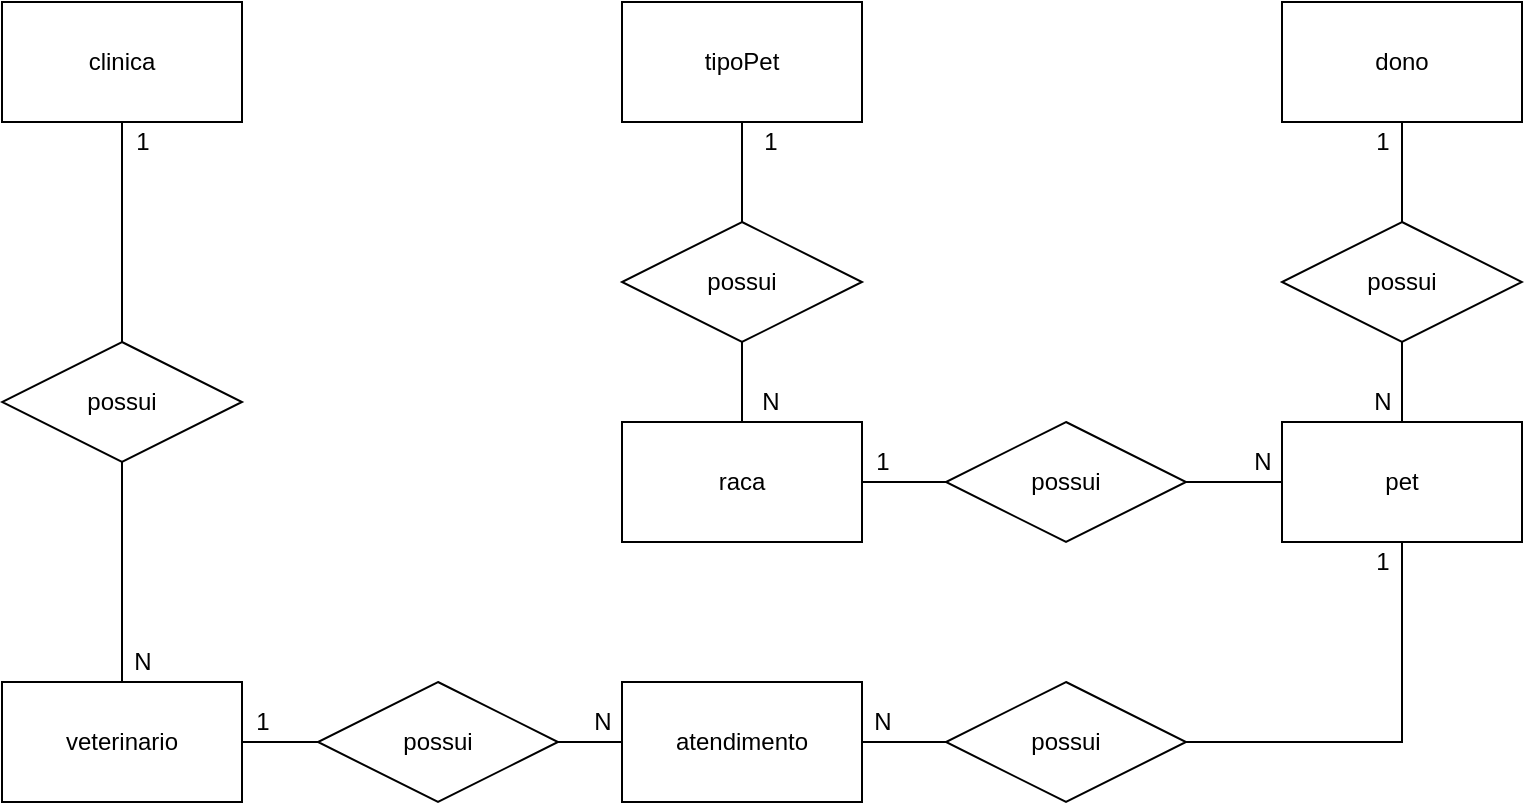 <mxfile version="14.8.6" type="device" pages="2"><diagram id="ExQeumhgXElnZSr_Vck8" name="conceitual"><mxGraphModel dx="865" dy="470" grid="1" gridSize="10" guides="1" tooltips="1" connect="1" arrows="1" fold="1" page="1" pageScale="1" pageWidth="827" pageHeight="1169" math="0" shadow="0"><root><mxCell id="0"/><mxCell id="1" parent="0"/><mxCell id="YhJTwT-6QjLql1yFoc52-19" style="edgeStyle=orthogonalEdgeStyle;rounded=0;orthogonalLoop=1;jettySize=auto;html=1;endArrow=none;endFill=0;" edge="1" parent="1" source="YhJTwT-6QjLql1yFoc52-1" target="YhJTwT-6QjLql1yFoc52-16"><mxGeometry relative="1" as="geometry"/></mxCell><mxCell id="YhJTwT-6QjLql1yFoc52-1" value="&lt;div&gt;clinica&lt;/div&gt;" style="rounded=0;whiteSpace=wrap;html=1;" vertex="1" parent="1"><mxGeometry x="40" y="40" width="120" height="60" as="geometry"/></mxCell><mxCell id="YhJTwT-6QjLql1yFoc52-12" value="veterinario" style="rounded=0;whiteSpace=wrap;html=1;" vertex="1" parent="1"><mxGeometry x="40" y="380" width="120" height="60" as="geometry"/></mxCell><mxCell id="YhJTwT-6QjLql1yFoc52-25" style="edgeStyle=orthogonalEdgeStyle;rounded=0;orthogonalLoop=1;jettySize=auto;html=1;endArrow=none;endFill=0;" edge="1" parent="1" source="YhJTwT-6QjLql1yFoc52-13" target="YhJTwT-6QjLql1yFoc52-24"><mxGeometry relative="1" as="geometry"/></mxCell><mxCell id="YhJTwT-6QjLql1yFoc52-13" value="atendimento" style="rounded=0;whiteSpace=wrap;html=1;" vertex="1" parent="1"><mxGeometry x="350" y="380" width="120" height="60" as="geometry"/></mxCell><mxCell id="YhJTwT-6QjLql1yFoc52-14" value="pet" style="rounded=0;whiteSpace=wrap;html=1;" vertex="1" parent="1"><mxGeometry x="680" y="250" width="120" height="60" as="geometry"/></mxCell><mxCell id="YhJTwT-6QjLql1yFoc52-28" style="edgeStyle=orthogonalEdgeStyle;rounded=0;orthogonalLoop=1;jettySize=auto;html=1;endArrow=none;endFill=0;" edge="1" parent="1" source="YhJTwT-6QjLql1yFoc52-15" target="YhJTwT-6QjLql1yFoc52-27"><mxGeometry relative="1" as="geometry"/></mxCell><mxCell id="YhJTwT-6QjLql1yFoc52-15" value="dono" style="rounded=0;whiteSpace=wrap;html=1;" vertex="1" parent="1"><mxGeometry x="680" y="40" width="120" height="60" as="geometry"/></mxCell><mxCell id="YhJTwT-6QjLql1yFoc52-20" style="edgeStyle=orthogonalEdgeStyle;rounded=0;orthogonalLoop=1;jettySize=auto;html=1;endArrow=none;endFill=0;" edge="1" parent="1" source="YhJTwT-6QjLql1yFoc52-16" target="YhJTwT-6QjLql1yFoc52-12"><mxGeometry relative="1" as="geometry"/></mxCell><mxCell id="YhJTwT-6QjLql1yFoc52-16" value="possui" style="shape=rhombus;perimeter=rhombusPerimeter;whiteSpace=wrap;html=1;align=center;" vertex="1" parent="1"><mxGeometry x="40" y="210" width="120" height="60" as="geometry"/></mxCell><mxCell id="YhJTwT-6QjLql1yFoc52-23" style="edgeStyle=orthogonalEdgeStyle;rounded=0;orthogonalLoop=1;jettySize=auto;html=1;endArrow=none;endFill=0;" edge="1" parent="1" source="YhJTwT-6QjLql1yFoc52-21" target="YhJTwT-6QjLql1yFoc52-13"><mxGeometry relative="1" as="geometry"/></mxCell><mxCell id="YhJTwT-6QjLql1yFoc52-42" style="edgeStyle=orthogonalEdgeStyle;rounded=0;orthogonalLoop=1;jettySize=auto;html=1;endArrow=none;endFill=0;" edge="1" parent="1" source="YhJTwT-6QjLql1yFoc52-21" target="YhJTwT-6QjLql1yFoc52-12"><mxGeometry relative="1" as="geometry"/></mxCell><mxCell id="YhJTwT-6QjLql1yFoc52-21" value="possui" style="shape=rhombus;perimeter=rhombusPerimeter;whiteSpace=wrap;html=1;align=center;" vertex="1" parent="1"><mxGeometry x="198" y="380" width="120" height="60" as="geometry"/></mxCell><mxCell id="YhJTwT-6QjLql1yFoc52-43" style="edgeStyle=orthogonalEdgeStyle;rounded=0;orthogonalLoop=1;jettySize=auto;html=1;endArrow=none;endFill=0;" edge="1" parent="1" source="YhJTwT-6QjLql1yFoc52-24" target="YhJTwT-6QjLql1yFoc52-14"><mxGeometry relative="1" as="geometry"/></mxCell><mxCell id="YhJTwT-6QjLql1yFoc52-24" value="possui" style="shape=rhombus;perimeter=rhombusPerimeter;whiteSpace=wrap;html=1;align=center;" vertex="1" parent="1"><mxGeometry x="512" y="380" width="120" height="60" as="geometry"/></mxCell><mxCell id="YhJTwT-6QjLql1yFoc52-39" style="edgeStyle=orthogonalEdgeStyle;rounded=0;orthogonalLoop=1;jettySize=auto;html=1;endArrow=none;endFill=0;" edge="1" parent="1" source="YhJTwT-6QjLql1yFoc52-27" target="YhJTwT-6QjLql1yFoc52-14"><mxGeometry relative="1" as="geometry"/></mxCell><mxCell id="YhJTwT-6QjLql1yFoc52-27" value="possui" style="shape=rhombus;perimeter=rhombusPerimeter;whiteSpace=wrap;html=1;align=center;" vertex="1" parent="1"><mxGeometry x="680" y="150" width="120" height="60" as="geometry"/></mxCell><mxCell id="YhJTwT-6QjLql1yFoc52-32" style="edgeStyle=orthogonalEdgeStyle;rounded=0;orthogonalLoop=1;jettySize=auto;html=1;endArrow=none;endFill=0;" edge="1" parent="1" source="YhJTwT-6QjLql1yFoc52-30" target="YhJTwT-6QjLql1yFoc52-31"><mxGeometry relative="1" as="geometry"/></mxCell><mxCell id="YhJTwT-6QjLql1yFoc52-30" value="raca" style="rounded=0;whiteSpace=wrap;html=1;" vertex="1" parent="1"><mxGeometry x="350" y="250" width="120" height="60" as="geometry"/></mxCell><mxCell id="YhJTwT-6QjLql1yFoc52-44" style="edgeStyle=orthogonalEdgeStyle;rounded=0;orthogonalLoop=1;jettySize=auto;html=1;endArrow=none;endFill=0;" edge="1" parent="1" source="YhJTwT-6QjLql1yFoc52-31" target="YhJTwT-6QjLql1yFoc52-14"><mxGeometry relative="1" as="geometry"/></mxCell><mxCell id="YhJTwT-6QjLql1yFoc52-31" value="possui" style="shape=rhombus;perimeter=rhombusPerimeter;whiteSpace=wrap;html=1;align=center;" vertex="1" parent="1"><mxGeometry x="512" y="250" width="120" height="60" as="geometry"/></mxCell><mxCell id="YhJTwT-6QjLql1yFoc52-36" style="edgeStyle=orthogonalEdgeStyle;rounded=0;orthogonalLoop=1;jettySize=auto;html=1;endArrow=none;endFill=0;" edge="1" parent="1" source="YhJTwT-6QjLql1yFoc52-34" target="YhJTwT-6QjLql1yFoc52-35"><mxGeometry relative="1" as="geometry"/></mxCell><mxCell id="YhJTwT-6QjLql1yFoc52-34" value="tipoPet" style="rounded=0;whiteSpace=wrap;html=1;" vertex="1" parent="1"><mxGeometry x="350" y="40" width="120" height="60" as="geometry"/></mxCell><mxCell id="YhJTwT-6QjLql1yFoc52-38" style="edgeStyle=orthogonalEdgeStyle;rounded=0;orthogonalLoop=1;jettySize=auto;html=1;endArrow=none;endFill=0;" edge="1" parent="1" source="YhJTwT-6QjLql1yFoc52-35" target="YhJTwT-6QjLql1yFoc52-30"><mxGeometry relative="1" as="geometry"/></mxCell><mxCell id="YhJTwT-6QjLql1yFoc52-35" value="possui" style="shape=rhombus;perimeter=rhombusPerimeter;whiteSpace=wrap;html=1;align=center;" vertex="1" parent="1"><mxGeometry x="350" y="150" width="120" height="60" as="geometry"/></mxCell><mxCell id="YhJTwT-6QjLql1yFoc52-40" value="1" style="text;html=1;align=center;verticalAlign=middle;resizable=0;points=[];autosize=1;strokeColor=none;" vertex="1" parent="1"><mxGeometry x="100" y="100" width="20" height="20" as="geometry"/></mxCell><mxCell id="YhJTwT-6QjLql1yFoc52-41" value="N" style="text;html=1;align=center;verticalAlign=middle;resizable=0;points=[];autosize=1;strokeColor=none;" vertex="1" parent="1"><mxGeometry x="100" y="360" width="20" height="20" as="geometry"/></mxCell><mxCell id="YhJTwT-6QjLql1yFoc52-45" value="1" style="text;html=1;align=center;verticalAlign=middle;resizable=0;points=[];autosize=1;strokeColor=none;" vertex="1" parent="1"><mxGeometry x="160" y="390" width="20" height="20" as="geometry"/></mxCell><mxCell id="YhJTwT-6QjLql1yFoc52-46" value="N" style="text;html=1;align=center;verticalAlign=middle;resizable=0;points=[];autosize=1;strokeColor=none;" vertex="1" parent="1"><mxGeometry x="330" y="390" width="20" height="20" as="geometry"/></mxCell><mxCell id="YhJTwT-6QjLql1yFoc52-47" value="N" style="text;html=1;align=center;verticalAlign=middle;resizable=0;points=[];autosize=1;strokeColor=none;" vertex="1" parent="1"><mxGeometry x="470" y="390" width="20" height="20" as="geometry"/></mxCell><mxCell id="YhJTwT-6QjLql1yFoc52-48" value="1" style="text;html=1;align=center;verticalAlign=middle;resizable=0;points=[];autosize=1;strokeColor=none;" vertex="1" parent="1"><mxGeometry x="720" y="310" width="20" height="20" as="geometry"/></mxCell><mxCell id="YhJTwT-6QjLql1yFoc52-49" value="1" style="text;html=1;align=center;verticalAlign=middle;resizable=0;points=[];autosize=1;strokeColor=none;" vertex="1" parent="1"><mxGeometry x="720" y="100" width="20" height="20" as="geometry"/></mxCell><mxCell id="YhJTwT-6QjLql1yFoc52-50" value="N" style="text;html=1;align=center;verticalAlign=middle;resizable=0;points=[];autosize=1;strokeColor=none;" vertex="1" parent="1"><mxGeometry x="720" y="230" width="20" height="20" as="geometry"/></mxCell><mxCell id="YhJTwT-6QjLql1yFoc52-51" value="1" style="text;html=1;align=center;verticalAlign=middle;resizable=0;points=[];autosize=1;strokeColor=none;" vertex="1" parent="1"><mxGeometry x="470" y="260" width="20" height="20" as="geometry"/></mxCell><mxCell id="YhJTwT-6QjLql1yFoc52-52" value="N" style="text;html=1;align=center;verticalAlign=middle;resizable=0;points=[];autosize=1;strokeColor=none;" vertex="1" parent="1"><mxGeometry x="660" y="260" width="20" height="20" as="geometry"/></mxCell><mxCell id="YhJTwT-6QjLql1yFoc52-53" value="1" style="text;html=1;align=center;verticalAlign=middle;resizable=0;points=[];autosize=1;strokeColor=none;" vertex="1" parent="1"><mxGeometry x="414" y="100" width="20" height="20" as="geometry"/></mxCell><mxCell id="YhJTwT-6QjLql1yFoc52-54" value="N" style="text;html=1;align=center;verticalAlign=middle;resizable=0;points=[];autosize=1;strokeColor=none;" vertex="1" parent="1"><mxGeometry x="414" y="230" width="20" height="20" as="geometry"/></mxCell></root></mxGraphModel></diagram><diagram id="BK-ysaajWLC-UmzUsS1h" name="logico"><mxGraphModel dx="1221" dy="664" grid="1" gridSize="10" guides="1" tooltips="1" connect="1" arrows="1" fold="1" page="1" pageScale="1" pageWidth="827" pageHeight="1169" math="0" shadow="0"><root><mxCell id="5Zbh8oxKnbzUgBX3Sea2-0"/><mxCell id="5Zbh8oxKnbzUgBX3Sea2-1" parent="5Zbh8oxKnbzUgBX3Sea2-0"/><mxCell id="rJjeuSF-HNMCPiB9NiNH-0" value="clinica" style="shape=table;startSize=30;container=1;collapsible=1;childLayout=tableLayout;fixedRows=1;rowLines=0;fontStyle=1;align=center;resizeLast=1;" vertex="1" parent="5Zbh8oxKnbzUgBX3Sea2-1"><mxGeometry x="40" y="40" width="180" height="160" as="geometry"/></mxCell><mxCell id="rJjeuSF-HNMCPiB9NiNH-1" value="" style="shape=partialRectangle;collapsible=0;dropTarget=0;pointerEvents=0;fillColor=none;top=0;left=0;bottom=1;right=0;points=[[0,0.5],[1,0.5]];portConstraint=eastwest;" vertex="1" parent="rJjeuSF-HNMCPiB9NiNH-0"><mxGeometry y="30" width="180" height="30" as="geometry"/></mxCell><mxCell id="rJjeuSF-HNMCPiB9NiNH-2" value="PK" style="shape=partialRectangle;connectable=0;fillColor=none;top=0;left=0;bottom=0;right=0;fontStyle=1;overflow=hidden;" vertex="1" parent="rJjeuSF-HNMCPiB9NiNH-1"><mxGeometry width="30" height="30" as="geometry"/></mxCell><mxCell id="rJjeuSF-HNMCPiB9NiNH-3" value="idClinica" style="shape=partialRectangle;connectable=0;fillColor=none;top=0;left=0;bottom=0;right=0;align=left;spacingLeft=6;fontStyle=5;overflow=hidden;" vertex="1" parent="rJjeuSF-HNMCPiB9NiNH-1"><mxGeometry x="30" width="150" height="30" as="geometry"/></mxCell><mxCell id="rJjeuSF-HNMCPiB9NiNH-4" value="" style="shape=partialRectangle;collapsible=0;dropTarget=0;pointerEvents=0;fillColor=none;top=0;left=0;bottom=0;right=0;points=[[0,0.5],[1,0.5]];portConstraint=eastwest;" vertex="1" parent="rJjeuSF-HNMCPiB9NiNH-0"><mxGeometry y="60" width="180" height="30" as="geometry"/></mxCell><mxCell id="rJjeuSF-HNMCPiB9NiNH-5" value="" style="shape=partialRectangle;connectable=0;fillColor=none;top=0;left=0;bottom=0;right=0;editable=1;overflow=hidden;" vertex="1" parent="rJjeuSF-HNMCPiB9NiNH-4"><mxGeometry width="30" height="30" as="geometry"/></mxCell><mxCell id="rJjeuSF-HNMCPiB9NiNH-6" value="endereco" style="shape=partialRectangle;connectable=0;fillColor=none;top=0;left=0;bottom=0;right=0;align=left;spacingLeft=6;overflow=hidden;" vertex="1" parent="rJjeuSF-HNMCPiB9NiNH-4"><mxGeometry x="30" width="150" height="30" as="geometry"/></mxCell><mxCell id="rJjeuSF-HNMCPiB9NiNH-7" value="" style="shape=partialRectangle;collapsible=0;dropTarget=0;pointerEvents=0;fillColor=none;top=0;left=0;bottom=0;right=0;points=[[0,0.5],[1,0.5]];portConstraint=eastwest;" vertex="1" parent="rJjeuSF-HNMCPiB9NiNH-0"><mxGeometry y="90" width="180" height="30" as="geometry"/></mxCell><mxCell id="rJjeuSF-HNMCPiB9NiNH-8" value="" style="shape=partialRectangle;connectable=0;fillColor=none;top=0;left=0;bottom=0;right=0;editable=1;overflow=hidden;" vertex="1" parent="rJjeuSF-HNMCPiB9NiNH-7"><mxGeometry width="30" height="30" as="geometry"/></mxCell><mxCell id="rJjeuSF-HNMCPiB9NiNH-9" value="razaoSocial" style="shape=partialRectangle;connectable=0;fillColor=none;top=0;left=0;bottom=0;right=0;align=left;spacingLeft=6;overflow=hidden;" vertex="1" parent="rJjeuSF-HNMCPiB9NiNH-7"><mxGeometry x="30" width="150" height="30" as="geometry"/></mxCell><mxCell id="rJjeuSF-HNMCPiB9NiNH-10" value="" style="shape=partialRectangle;collapsible=0;dropTarget=0;pointerEvents=0;fillColor=none;top=0;left=0;bottom=0;right=0;points=[[0,0.5],[1,0.5]];portConstraint=eastwest;" vertex="1" parent="rJjeuSF-HNMCPiB9NiNH-0"><mxGeometry y="120" width="180" height="30" as="geometry"/></mxCell><mxCell id="rJjeuSF-HNMCPiB9NiNH-11" value="" style="shape=partialRectangle;connectable=0;fillColor=none;top=0;left=0;bottom=0;right=0;editable=1;overflow=hidden;" vertex="1" parent="rJjeuSF-HNMCPiB9NiNH-10"><mxGeometry width="30" height="30" as="geometry"/></mxCell><mxCell id="rJjeuSF-HNMCPiB9NiNH-12" value="cnpj" style="shape=partialRectangle;connectable=0;fillColor=none;top=0;left=0;bottom=0;right=0;align=left;spacingLeft=6;overflow=hidden;" vertex="1" parent="rJjeuSF-HNMCPiB9NiNH-10"><mxGeometry x="30" width="150" height="30" as="geometry"/></mxCell><mxCell id="WEUeyHjcQjCFjUoldJTP-0" value="veterinario" style="shape=table;startSize=30;container=1;collapsible=1;childLayout=tableLayout;fixedRows=1;rowLines=0;fontStyle=1;align=center;resizeLast=1;" vertex="1" parent="5Zbh8oxKnbzUgBX3Sea2-1"><mxGeometry x="280" y="40" width="180" height="160" as="geometry"/></mxCell><mxCell id="WEUeyHjcQjCFjUoldJTP-1" value="" style="shape=partialRectangle;collapsible=0;dropTarget=0;pointerEvents=0;fillColor=none;top=0;left=0;bottom=0;right=0;points=[[0,0.5],[1,0.5]];portConstraint=eastwest;" vertex="1" parent="WEUeyHjcQjCFjUoldJTP-0"><mxGeometry y="30" width="180" height="30" as="geometry"/></mxCell><mxCell id="WEUeyHjcQjCFjUoldJTP-2" value="PK" style="shape=partialRectangle;connectable=0;fillColor=none;top=0;left=0;bottom=0;right=0;fontStyle=1;overflow=hidden;" vertex="1" parent="WEUeyHjcQjCFjUoldJTP-1"><mxGeometry width="60" height="30" as="geometry"/></mxCell><mxCell id="WEUeyHjcQjCFjUoldJTP-3" value="idVeterinario" style="shape=partialRectangle;connectable=0;fillColor=none;top=0;left=0;bottom=0;right=0;align=left;spacingLeft=6;fontStyle=5;overflow=hidden;" vertex="1" parent="WEUeyHjcQjCFjUoldJTP-1"><mxGeometry x="60" width="120" height="30" as="geometry"/></mxCell><mxCell id="WEUeyHjcQjCFjUoldJTP-4" value="" style="shape=partialRectangle;collapsible=0;dropTarget=0;pointerEvents=0;fillColor=none;top=0;left=0;bottom=1;right=0;points=[[0,0.5],[1,0.5]];portConstraint=eastwest;" vertex="1" parent="WEUeyHjcQjCFjUoldJTP-0"><mxGeometry y="60" width="180" height="30" as="geometry"/></mxCell><mxCell id="WEUeyHjcQjCFjUoldJTP-5" value="FK" style="shape=partialRectangle;connectable=0;fillColor=none;top=0;left=0;bottom=0;right=0;fontStyle=1;overflow=hidden;" vertex="1" parent="WEUeyHjcQjCFjUoldJTP-4"><mxGeometry width="60" height="30" as="geometry"/></mxCell><mxCell id="WEUeyHjcQjCFjUoldJTP-6" value="idClinica" style="shape=partialRectangle;connectable=0;fillColor=none;top=0;left=0;bottom=0;right=0;align=left;spacingLeft=6;fontStyle=5;overflow=hidden;" vertex="1" parent="WEUeyHjcQjCFjUoldJTP-4"><mxGeometry x="60" width="120" height="30" as="geometry"/></mxCell><mxCell id="WEUeyHjcQjCFjUoldJTP-7" value="" style="shape=partialRectangle;collapsible=0;dropTarget=0;pointerEvents=0;fillColor=none;top=0;left=0;bottom=0;right=0;points=[[0,0.5],[1,0.5]];portConstraint=eastwest;" vertex="1" parent="WEUeyHjcQjCFjUoldJTP-0"><mxGeometry y="90" width="180" height="30" as="geometry"/></mxCell><mxCell id="WEUeyHjcQjCFjUoldJTP-8" value="" style="shape=partialRectangle;connectable=0;fillColor=none;top=0;left=0;bottom=0;right=0;editable=1;overflow=hidden;" vertex="1" parent="WEUeyHjcQjCFjUoldJTP-7"><mxGeometry width="60" height="30" as="geometry"/></mxCell><mxCell id="WEUeyHjcQjCFjUoldJTP-9" value="crmv" style="shape=partialRectangle;connectable=0;fillColor=none;top=0;left=0;bottom=0;right=0;align=left;spacingLeft=6;overflow=hidden;" vertex="1" parent="WEUeyHjcQjCFjUoldJTP-7"><mxGeometry x="60" width="120" height="30" as="geometry"/></mxCell><mxCell id="WEUeyHjcQjCFjUoldJTP-10" value="" style="shape=partialRectangle;collapsible=0;dropTarget=0;pointerEvents=0;fillColor=none;top=0;left=0;bottom=0;right=0;points=[[0,0.5],[1,0.5]];portConstraint=eastwest;" vertex="1" parent="WEUeyHjcQjCFjUoldJTP-0"><mxGeometry y="120" width="180" height="30" as="geometry"/></mxCell><mxCell id="WEUeyHjcQjCFjUoldJTP-11" value="" style="shape=partialRectangle;connectable=0;fillColor=none;top=0;left=0;bottom=0;right=0;editable=1;overflow=hidden;" vertex="1" parent="WEUeyHjcQjCFjUoldJTP-10"><mxGeometry width="60" height="30" as="geometry"/></mxCell><mxCell id="WEUeyHjcQjCFjUoldJTP-12" value="nomeVeterinario" style="shape=partialRectangle;connectable=0;fillColor=none;top=0;left=0;bottom=0;right=0;align=left;spacingLeft=6;overflow=hidden;" vertex="1" parent="WEUeyHjcQjCFjUoldJTP-10"><mxGeometry x="60" width="120" height="30" as="geometry"/></mxCell><mxCell id="WEUeyHjcQjCFjUoldJTP-13" value="dono" style="shape=table;startSize=30;container=1;collapsible=1;childLayout=tableLayout;fixedRows=1;rowLines=0;fontStyle=1;align=center;resizeLast=1;" vertex="1" parent="5Zbh8oxKnbzUgBX3Sea2-1"><mxGeometry x="40" y="280" width="180" height="100" as="geometry"/></mxCell><mxCell id="WEUeyHjcQjCFjUoldJTP-14" value="" style="shape=partialRectangle;collapsible=0;dropTarget=0;pointerEvents=0;fillColor=none;top=0;left=0;bottom=1;right=0;points=[[0,0.5],[1,0.5]];portConstraint=eastwest;" vertex="1" parent="WEUeyHjcQjCFjUoldJTP-13"><mxGeometry y="30" width="180" height="30" as="geometry"/></mxCell><mxCell id="WEUeyHjcQjCFjUoldJTP-15" value="PK" style="shape=partialRectangle;connectable=0;fillColor=none;top=0;left=0;bottom=0;right=0;fontStyle=1;overflow=hidden;" vertex="1" parent="WEUeyHjcQjCFjUoldJTP-14"><mxGeometry width="30" height="30" as="geometry"/></mxCell><mxCell id="WEUeyHjcQjCFjUoldJTP-16" value="idDono" style="shape=partialRectangle;connectable=0;fillColor=none;top=0;left=0;bottom=0;right=0;align=left;spacingLeft=6;fontStyle=5;overflow=hidden;" vertex="1" parent="WEUeyHjcQjCFjUoldJTP-14"><mxGeometry x="30" width="150" height="30" as="geometry"/></mxCell><mxCell id="WEUeyHjcQjCFjUoldJTP-17" value="" style="shape=partialRectangle;collapsible=0;dropTarget=0;pointerEvents=0;fillColor=none;top=0;left=0;bottom=0;right=0;points=[[0,0.5],[1,0.5]];portConstraint=eastwest;" vertex="1" parent="WEUeyHjcQjCFjUoldJTP-13"><mxGeometry y="60" width="180" height="30" as="geometry"/></mxCell><mxCell id="WEUeyHjcQjCFjUoldJTP-18" value="" style="shape=partialRectangle;connectable=0;fillColor=none;top=0;left=0;bottom=0;right=0;editable=1;overflow=hidden;" vertex="1" parent="WEUeyHjcQjCFjUoldJTP-17"><mxGeometry width="30" height="30" as="geometry"/></mxCell><mxCell id="WEUeyHjcQjCFjUoldJTP-19" value="nomeDono" style="shape=partialRectangle;connectable=0;fillColor=none;top=0;left=0;bottom=0;right=0;align=left;spacingLeft=6;overflow=hidden;" vertex="1" parent="WEUeyHjcQjCFjUoldJTP-17"><mxGeometry x="30" width="150" height="30" as="geometry"/></mxCell><mxCell id="WEUeyHjcQjCFjUoldJTP-26" value="pet" style="shape=table;startSize=30;container=1;collapsible=1;childLayout=tableLayout;fixedRows=1;rowLines=0;fontStyle=1;align=center;resizeLast=1;" vertex="1" parent="5Zbh8oxKnbzUgBX3Sea2-1"><mxGeometry x="280" y="280" width="180" height="190" as="geometry"/></mxCell><mxCell id="WEUeyHjcQjCFjUoldJTP-27" value="" style="shape=partialRectangle;collapsible=0;dropTarget=0;pointerEvents=0;fillColor=none;top=0;left=0;bottom=0;right=0;points=[[0,0.5],[1,0.5]];portConstraint=eastwest;" vertex="1" parent="WEUeyHjcQjCFjUoldJTP-26"><mxGeometry y="30" width="180" height="30" as="geometry"/></mxCell><mxCell id="WEUeyHjcQjCFjUoldJTP-28" value="PK" style="shape=partialRectangle;connectable=0;fillColor=none;top=0;left=0;bottom=0;right=0;fontStyle=1;overflow=hidden;" vertex="1" parent="WEUeyHjcQjCFjUoldJTP-27"><mxGeometry width="60" height="30" as="geometry"/></mxCell><mxCell id="WEUeyHjcQjCFjUoldJTP-29" value="idPet" style="shape=partialRectangle;connectable=0;fillColor=none;top=0;left=0;bottom=0;right=0;align=left;spacingLeft=6;fontStyle=5;overflow=hidden;" vertex="1" parent="WEUeyHjcQjCFjUoldJTP-27"><mxGeometry x="60" width="120" height="30" as="geometry"/></mxCell><mxCell id="WEUeyHjcQjCFjUoldJTP-50" value="" style="shape=partialRectangle;collapsible=0;dropTarget=0;pointerEvents=0;fillColor=none;top=0;left=0;bottom=0;right=0;points=[[0,0.5],[1,0.5]];portConstraint=eastwest;" vertex="1" parent="WEUeyHjcQjCFjUoldJTP-26"><mxGeometry y="60" width="180" height="30" as="geometry"/></mxCell><mxCell id="WEUeyHjcQjCFjUoldJTP-51" value="FK" style="shape=partialRectangle;connectable=0;fillColor=none;top=0;left=0;bottom=0;right=0;fontStyle=1;overflow=hidden;" vertex="1" parent="WEUeyHjcQjCFjUoldJTP-50"><mxGeometry width="60" height="30" as="geometry"/></mxCell><mxCell id="WEUeyHjcQjCFjUoldJTP-52" value="idRaca" style="shape=partialRectangle;connectable=0;fillColor=none;top=0;left=0;bottom=0;right=0;align=left;spacingLeft=6;fontStyle=5;overflow=hidden;" vertex="1" parent="WEUeyHjcQjCFjUoldJTP-50"><mxGeometry x="60" width="120" height="30" as="geometry"/></mxCell><mxCell id="WEUeyHjcQjCFjUoldJTP-30" value="" style="shape=partialRectangle;collapsible=0;dropTarget=0;pointerEvents=0;fillColor=none;top=0;left=0;bottom=1;right=0;points=[[0,0.5],[1,0.5]];portConstraint=eastwest;" vertex="1" parent="WEUeyHjcQjCFjUoldJTP-26"><mxGeometry y="90" width="180" height="30" as="geometry"/></mxCell><mxCell id="WEUeyHjcQjCFjUoldJTP-31" value="FK" style="shape=partialRectangle;connectable=0;fillColor=none;top=0;left=0;bottom=0;right=0;fontStyle=1;overflow=hidden;" vertex="1" parent="WEUeyHjcQjCFjUoldJTP-30"><mxGeometry width="60" height="30" as="geometry"/></mxCell><mxCell id="WEUeyHjcQjCFjUoldJTP-32" value="idDono" style="shape=partialRectangle;connectable=0;fillColor=none;top=0;left=0;bottom=0;right=0;align=left;spacingLeft=6;fontStyle=5;overflow=hidden;" vertex="1" parent="WEUeyHjcQjCFjUoldJTP-30"><mxGeometry x="60" width="120" height="30" as="geometry"/></mxCell><mxCell id="WEUeyHjcQjCFjUoldJTP-33" value="" style="shape=partialRectangle;collapsible=0;dropTarget=0;pointerEvents=0;fillColor=none;top=0;left=0;bottom=0;right=0;points=[[0,0.5],[1,0.5]];portConstraint=eastwest;" vertex="1" parent="WEUeyHjcQjCFjUoldJTP-26"><mxGeometry y="120" width="180" height="30" as="geometry"/></mxCell><mxCell id="WEUeyHjcQjCFjUoldJTP-34" value="" style="shape=partialRectangle;connectable=0;fillColor=none;top=0;left=0;bottom=0;right=0;editable=1;overflow=hidden;" vertex="1" parent="WEUeyHjcQjCFjUoldJTP-33"><mxGeometry width="60" height="30" as="geometry"/></mxCell><mxCell id="WEUeyHjcQjCFjUoldJTP-35" value="nomePet" style="shape=partialRectangle;connectable=0;fillColor=none;top=0;left=0;bottom=0;right=0;align=left;spacingLeft=6;overflow=hidden;" vertex="1" parent="WEUeyHjcQjCFjUoldJTP-33"><mxGeometry x="60" width="120" height="30" as="geometry"/></mxCell><mxCell id="WEUeyHjcQjCFjUoldJTP-36" value="" style="shape=partialRectangle;collapsible=0;dropTarget=0;pointerEvents=0;fillColor=none;top=0;left=0;bottom=0;right=0;points=[[0,0.5],[1,0.5]];portConstraint=eastwest;" vertex="1" parent="WEUeyHjcQjCFjUoldJTP-26"><mxGeometry y="150" width="180" height="30" as="geometry"/></mxCell><mxCell id="WEUeyHjcQjCFjUoldJTP-37" value="" style="shape=partialRectangle;connectable=0;fillColor=none;top=0;left=0;bottom=0;right=0;editable=1;overflow=hidden;" vertex="1" parent="WEUeyHjcQjCFjUoldJTP-36"><mxGeometry width="60" height="30" as="geometry"/></mxCell><mxCell id="WEUeyHjcQjCFjUoldJTP-38" value="dataNascimento" style="shape=partialRectangle;connectable=0;fillColor=none;top=0;left=0;bottom=0;right=0;align=left;spacingLeft=6;overflow=hidden;" vertex="1" parent="WEUeyHjcQjCFjUoldJTP-36"><mxGeometry x="60" width="120" height="30" as="geometry"/></mxCell><mxCell id="WEUeyHjcQjCFjUoldJTP-53" value="tipoPet" style="shape=table;startSize=30;container=1;collapsible=1;childLayout=tableLayout;fixedRows=1;rowLines=0;fontStyle=1;align=center;resizeLast=1;" vertex="1" parent="5Zbh8oxKnbzUgBX3Sea2-1"><mxGeometry x="40" y="520" width="180" height="100" as="geometry"/></mxCell><mxCell id="WEUeyHjcQjCFjUoldJTP-54" value="" style="shape=partialRectangle;collapsible=0;dropTarget=0;pointerEvents=0;fillColor=none;top=0;left=0;bottom=1;right=0;points=[[0,0.5],[1,0.5]];portConstraint=eastwest;" vertex="1" parent="WEUeyHjcQjCFjUoldJTP-53"><mxGeometry y="30" width="180" height="30" as="geometry"/></mxCell><mxCell id="WEUeyHjcQjCFjUoldJTP-55" value="PK" style="shape=partialRectangle;connectable=0;fillColor=none;top=0;left=0;bottom=0;right=0;fontStyle=1;overflow=hidden;" vertex="1" parent="WEUeyHjcQjCFjUoldJTP-54"><mxGeometry width="30" height="30" as="geometry"/></mxCell><mxCell id="WEUeyHjcQjCFjUoldJTP-56" value="idTipoPet" style="shape=partialRectangle;connectable=0;fillColor=none;top=0;left=0;bottom=0;right=0;align=left;spacingLeft=6;fontStyle=5;overflow=hidden;" vertex="1" parent="WEUeyHjcQjCFjUoldJTP-54"><mxGeometry x="30" width="150" height="30" as="geometry"/></mxCell><mxCell id="WEUeyHjcQjCFjUoldJTP-57" value="" style="shape=partialRectangle;collapsible=0;dropTarget=0;pointerEvents=0;fillColor=none;top=0;left=0;bottom=0;right=0;points=[[0,0.5],[1,0.5]];portConstraint=eastwest;" vertex="1" parent="WEUeyHjcQjCFjUoldJTP-53"><mxGeometry y="60" width="180" height="30" as="geometry"/></mxCell><mxCell id="WEUeyHjcQjCFjUoldJTP-58" value="" style="shape=partialRectangle;connectable=0;fillColor=none;top=0;left=0;bottom=0;right=0;editable=1;overflow=hidden;" vertex="1" parent="WEUeyHjcQjCFjUoldJTP-57"><mxGeometry width="30" height="30" as="geometry"/></mxCell><mxCell id="WEUeyHjcQjCFjUoldJTP-59" value="nomeTipoPet" style="shape=partialRectangle;connectable=0;fillColor=none;top=0;left=0;bottom=0;right=0;align=left;spacingLeft=6;overflow=hidden;" vertex="1" parent="WEUeyHjcQjCFjUoldJTP-57"><mxGeometry x="30" width="150" height="30" as="geometry"/></mxCell><mxCell id="WEUeyHjcQjCFjUoldJTP-66" value="raca" style="shape=table;startSize=30;container=1;collapsible=1;childLayout=tableLayout;fixedRows=1;rowLines=0;fontStyle=1;align=center;resizeLast=1;" vertex="1" parent="5Zbh8oxKnbzUgBX3Sea2-1"><mxGeometry x="280" y="520" width="180" height="130" as="geometry"/></mxCell><mxCell id="WEUeyHjcQjCFjUoldJTP-67" value="" style="shape=partialRectangle;collapsible=0;dropTarget=0;pointerEvents=0;fillColor=none;top=0;left=0;bottom=0;right=0;points=[[0,0.5],[1,0.5]];portConstraint=eastwest;" vertex="1" parent="WEUeyHjcQjCFjUoldJTP-66"><mxGeometry y="30" width="180" height="30" as="geometry"/></mxCell><mxCell id="WEUeyHjcQjCFjUoldJTP-68" value="PK" style="shape=partialRectangle;connectable=0;fillColor=none;top=0;left=0;bottom=0;right=0;fontStyle=1;overflow=hidden;" vertex="1" parent="WEUeyHjcQjCFjUoldJTP-67"><mxGeometry width="60" height="30" as="geometry"/></mxCell><mxCell id="WEUeyHjcQjCFjUoldJTP-69" value="idRaca" style="shape=partialRectangle;connectable=0;fillColor=none;top=0;left=0;bottom=0;right=0;align=left;spacingLeft=6;fontStyle=5;overflow=hidden;" vertex="1" parent="WEUeyHjcQjCFjUoldJTP-67"><mxGeometry x="60" width="120" height="30" as="geometry"/></mxCell><mxCell id="WEUeyHjcQjCFjUoldJTP-70" value="" style="shape=partialRectangle;collapsible=0;dropTarget=0;pointerEvents=0;fillColor=none;top=0;left=0;bottom=1;right=0;points=[[0,0.5],[1,0.5]];portConstraint=eastwest;" vertex="1" parent="WEUeyHjcQjCFjUoldJTP-66"><mxGeometry y="60" width="180" height="30" as="geometry"/></mxCell><mxCell id="WEUeyHjcQjCFjUoldJTP-71" value="FK" style="shape=partialRectangle;connectable=0;fillColor=none;top=0;left=0;bottom=0;right=0;fontStyle=1;overflow=hidden;" vertex="1" parent="WEUeyHjcQjCFjUoldJTP-70"><mxGeometry width="60" height="30" as="geometry"/></mxCell><mxCell id="WEUeyHjcQjCFjUoldJTP-72" value="idTipoPet" style="shape=partialRectangle;connectable=0;fillColor=none;top=0;left=0;bottom=0;right=0;align=left;spacingLeft=6;fontStyle=5;overflow=hidden;" vertex="1" parent="WEUeyHjcQjCFjUoldJTP-70"><mxGeometry x="60" width="120" height="30" as="geometry"/></mxCell><mxCell id="WEUeyHjcQjCFjUoldJTP-73" value="" style="shape=partialRectangle;collapsible=0;dropTarget=0;pointerEvents=0;fillColor=none;top=0;left=0;bottom=0;right=0;points=[[0,0.5],[1,0.5]];portConstraint=eastwest;" vertex="1" parent="WEUeyHjcQjCFjUoldJTP-66"><mxGeometry y="90" width="180" height="30" as="geometry"/></mxCell><mxCell id="WEUeyHjcQjCFjUoldJTP-74" value="" style="shape=partialRectangle;connectable=0;fillColor=none;top=0;left=0;bottom=0;right=0;editable=1;overflow=hidden;" vertex="1" parent="WEUeyHjcQjCFjUoldJTP-73"><mxGeometry width="60" height="30" as="geometry"/></mxCell><mxCell id="WEUeyHjcQjCFjUoldJTP-75" value="nomeRaca" style="shape=partialRectangle;connectable=0;fillColor=none;top=0;left=0;bottom=0;right=0;align=left;spacingLeft=6;overflow=hidden;" vertex="1" parent="WEUeyHjcQjCFjUoldJTP-73"><mxGeometry x="60" width="120" height="30" as="geometry"/></mxCell><mxCell id="WEUeyHjcQjCFjUoldJTP-79" value="atendimento" style="shape=table;startSize=30;container=1;collapsible=1;childLayout=tableLayout;fixedRows=1;rowLines=0;fontStyle=1;align=center;resizeLast=1;" vertex="1" parent="5Zbh8oxKnbzUgBX3Sea2-1"><mxGeometry x="520" y="160" width="180" height="190" as="geometry"/></mxCell><mxCell id="WEUeyHjcQjCFjUoldJTP-80" value="" style="shape=partialRectangle;collapsible=0;dropTarget=0;pointerEvents=0;fillColor=none;top=0;left=0;bottom=0;right=0;points=[[0,0.5],[1,0.5]];portConstraint=eastwest;" vertex="1" parent="WEUeyHjcQjCFjUoldJTP-79"><mxGeometry y="30" width="180" height="30" as="geometry"/></mxCell><mxCell id="WEUeyHjcQjCFjUoldJTP-81" value="PK" style="shape=partialRectangle;connectable=0;fillColor=none;top=0;left=0;bottom=0;right=0;fontStyle=1;overflow=hidden;" vertex="1" parent="WEUeyHjcQjCFjUoldJTP-80"><mxGeometry width="60" height="30" as="geometry"/></mxCell><mxCell id="WEUeyHjcQjCFjUoldJTP-82" value="idAtendimento" style="shape=partialRectangle;connectable=0;fillColor=none;top=0;left=0;bottom=0;right=0;align=left;spacingLeft=6;fontStyle=5;overflow=hidden;" vertex="1" parent="WEUeyHjcQjCFjUoldJTP-80"><mxGeometry x="60" width="120" height="30" as="geometry"/></mxCell><mxCell id="WEUeyHjcQjCFjUoldJTP-105" value="" style="shape=partialRectangle;collapsible=0;dropTarget=0;pointerEvents=0;fillColor=none;top=0;left=0;bottom=0;right=0;points=[[0,0.5],[1,0.5]];portConstraint=eastwest;" vertex="1" parent="WEUeyHjcQjCFjUoldJTP-79"><mxGeometry y="60" width="180" height="30" as="geometry"/></mxCell><mxCell id="WEUeyHjcQjCFjUoldJTP-106" value="FK" style="shape=partialRectangle;connectable=0;fillColor=none;top=0;left=0;bottom=0;right=0;fontStyle=1;overflow=hidden;" vertex="1" parent="WEUeyHjcQjCFjUoldJTP-105"><mxGeometry width="60" height="30" as="geometry"/></mxCell><mxCell id="WEUeyHjcQjCFjUoldJTP-107" value="idVeterinario" style="shape=partialRectangle;connectable=0;fillColor=none;top=0;left=0;bottom=0;right=0;align=left;spacingLeft=6;fontStyle=5;overflow=hidden;" vertex="1" parent="WEUeyHjcQjCFjUoldJTP-105"><mxGeometry x="60" width="120" height="30" as="geometry"/></mxCell><mxCell id="WEUeyHjcQjCFjUoldJTP-83" value="" style="shape=partialRectangle;collapsible=0;dropTarget=0;pointerEvents=0;fillColor=none;top=0;left=0;bottom=1;right=0;points=[[0,0.5],[1,0.5]];portConstraint=eastwest;" vertex="1" parent="WEUeyHjcQjCFjUoldJTP-79"><mxGeometry y="90" width="180" height="30" as="geometry"/></mxCell><mxCell id="WEUeyHjcQjCFjUoldJTP-84" value="FK" style="shape=partialRectangle;connectable=0;fillColor=none;top=0;left=0;bottom=0;right=0;fontStyle=1;overflow=hidden;" vertex="1" parent="WEUeyHjcQjCFjUoldJTP-83"><mxGeometry width="60" height="30" as="geometry"/></mxCell><mxCell id="WEUeyHjcQjCFjUoldJTP-85" value="idPet" style="shape=partialRectangle;connectable=0;fillColor=none;top=0;left=0;bottom=0;right=0;align=left;spacingLeft=6;fontStyle=5;overflow=hidden;" vertex="1" parent="WEUeyHjcQjCFjUoldJTP-83"><mxGeometry x="60" width="120" height="30" as="geometry"/></mxCell><mxCell id="WEUeyHjcQjCFjUoldJTP-86" value="" style="shape=partialRectangle;collapsible=0;dropTarget=0;pointerEvents=0;fillColor=none;top=0;left=0;bottom=0;right=0;points=[[0,0.5],[1,0.5]];portConstraint=eastwest;" vertex="1" parent="WEUeyHjcQjCFjUoldJTP-79"><mxGeometry y="120" width="180" height="30" as="geometry"/></mxCell><mxCell id="WEUeyHjcQjCFjUoldJTP-87" value="" style="shape=partialRectangle;connectable=0;fillColor=none;top=0;left=0;bottom=0;right=0;editable=1;overflow=hidden;" vertex="1" parent="WEUeyHjcQjCFjUoldJTP-86"><mxGeometry width="60" height="30" as="geometry"/></mxCell><mxCell id="WEUeyHjcQjCFjUoldJTP-88" value="descricao" style="shape=partialRectangle;connectable=0;fillColor=none;top=0;left=0;bottom=0;right=0;align=left;spacingLeft=6;overflow=hidden;" vertex="1" parent="WEUeyHjcQjCFjUoldJTP-86"><mxGeometry x="60" width="120" height="30" as="geometry"/></mxCell><mxCell id="WEUeyHjcQjCFjUoldJTP-89" value="" style="shape=partialRectangle;collapsible=0;dropTarget=0;pointerEvents=0;fillColor=none;top=0;left=0;bottom=0;right=0;points=[[0,0.5],[1,0.5]];portConstraint=eastwest;" vertex="1" parent="WEUeyHjcQjCFjUoldJTP-79"><mxGeometry y="150" width="180" height="30" as="geometry"/></mxCell><mxCell id="WEUeyHjcQjCFjUoldJTP-90" value="" style="shape=partialRectangle;connectable=0;fillColor=none;top=0;left=0;bottom=0;right=0;editable=1;overflow=hidden;" vertex="1" parent="WEUeyHjcQjCFjUoldJTP-89"><mxGeometry width="60" height="30" as="geometry"/></mxCell><mxCell id="WEUeyHjcQjCFjUoldJTP-91" value="dataAtendimento" style="shape=partialRectangle;connectable=0;fillColor=none;top=0;left=0;bottom=0;right=0;align=left;spacingLeft=6;overflow=hidden;" vertex="1" parent="WEUeyHjcQjCFjUoldJTP-89"><mxGeometry x="60" width="120" height="30" as="geometry"/></mxCell><mxCell id="Ou5dA8g2Ih4msdE8aam5-0" value="" style="edgeStyle=entityRelationEdgeStyle;fontSize=12;html=1;endArrow=ERoneToMany;" edge="1" parent="5Zbh8oxKnbzUgBX3Sea2-1" source="rJjeuSF-HNMCPiB9NiNH-1" target="WEUeyHjcQjCFjUoldJTP-4"><mxGeometry width="100" height="100" relative="1" as="geometry"><mxPoint x="610" y="170" as="sourcePoint"/><mxPoint x="710" y="70" as="targetPoint"/></mxGeometry></mxCell><mxCell id="Ou5dA8g2Ih4msdE8aam5-1" value="" style="edgeStyle=entityRelationEdgeStyle;fontSize=12;html=1;endArrow=ERoneToMany;" edge="1" parent="5Zbh8oxKnbzUgBX3Sea2-1" source="WEUeyHjcQjCFjUoldJTP-14" target="WEUeyHjcQjCFjUoldJTP-30"><mxGeometry width="100" height="100" relative="1" as="geometry"><mxPoint x="580" y="200" as="sourcePoint"/><mxPoint x="680" y="100" as="targetPoint"/></mxGeometry></mxCell><mxCell id="Ou5dA8g2Ih4msdE8aam5-2" value="" style="edgeStyle=entityRelationEdgeStyle;fontSize=12;html=1;endArrow=ERoneToMany;" edge="1" parent="5Zbh8oxKnbzUgBX3Sea2-1" source="WEUeyHjcQjCFjUoldJTP-54" target="WEUeyHjcQjCFjUoldJTP-70"><mxGeometry width="100" height="100" relative="1" as="geometry"><mxPoint x="500" y="250" as="sourcePoint"/><mxPoint x="600" y="150" as="targetPoint"/></mxGeometry></mxCell><mxCell id="gXpRi2b0IzNXbJhVwA_7-0" value="" style="edgeStyle=entityRelationEdgeStyle;fontSize=12;html=1;endArrow=ERoneToMany;" edge="1" parent="5Zbh8oxKnbzUgBX3Sea2-1" source="WEUeyHjcQjCFjUoldJTP-67" target="WEUeyHjcQjCFjUoldJTP-50"><mxGeometry width="100" height="100" relative="1" as="geometry"><mxPoint x="580" y="200" as="sourcePoint"/><mxPoint x="680" y="100" as="targetPoint"/></mxGeometry></mxCell><mxCell id="gXpRi2b0IzNXbJhVwA_7-1" value="" style="edgeStyle=entityRelationEdgeStyle;fontSize=12;html=1;endArrow=ERoneToMany;" edge="1" parent="5Zbh8oxKnbzUgBX3Sea2-1" source="WEUeyHjcQjCFjUoldJTP-27" target="WEUeyHjcQjCFjUoldJTP-83"><mxGeometry width="100" height="100" relative="1" as="geometry"><mxPoint x="600" y="450" as="sourcePoint"/><mxPoint x="700" y="350" as="targetPoint"/></mxGeometry></mxCell><mxCell id="gXpRi2b0IzNXbJhVwA_7-2" value="" style="edgeStyle=entityRelationEdgeStyle;fontSize=12;html=1;endArrow=ERoneToMany;" edge="1" parent="5Zbh8oxKnbzUgBX3Sea2-1" source="WEUeyHjcQjCFjUoldJTP-1" target="WEUeyHjcQjCFjUoldJTP-105"><mxGeometry width="100" height="100" relative="1" as="geometry"><mxPoint x="540" y="90" as="sourcePoint"/><mxPoint x="640" y="-10" as="targetPoint"/></mxGeometry></mxCell></root></mxGraphModel></diagram></mxfile>